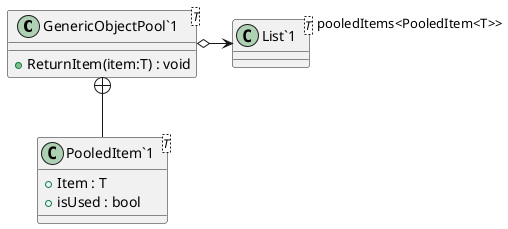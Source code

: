 @startuml
class "GenericObjectPool`1"<T> {
    + ReturnItem(item:T) : void
}
class "List`1"<T> {
}
class "PooledItem`1"<T> {
    + Item : T
    + isUsed : bool
}
"GenericObjectPool`1" o-> "pooledItems<PooledItem<T>>" "List`1"
"GenericObjectPool`1" +-- "PooledItem`1"
@enduml

